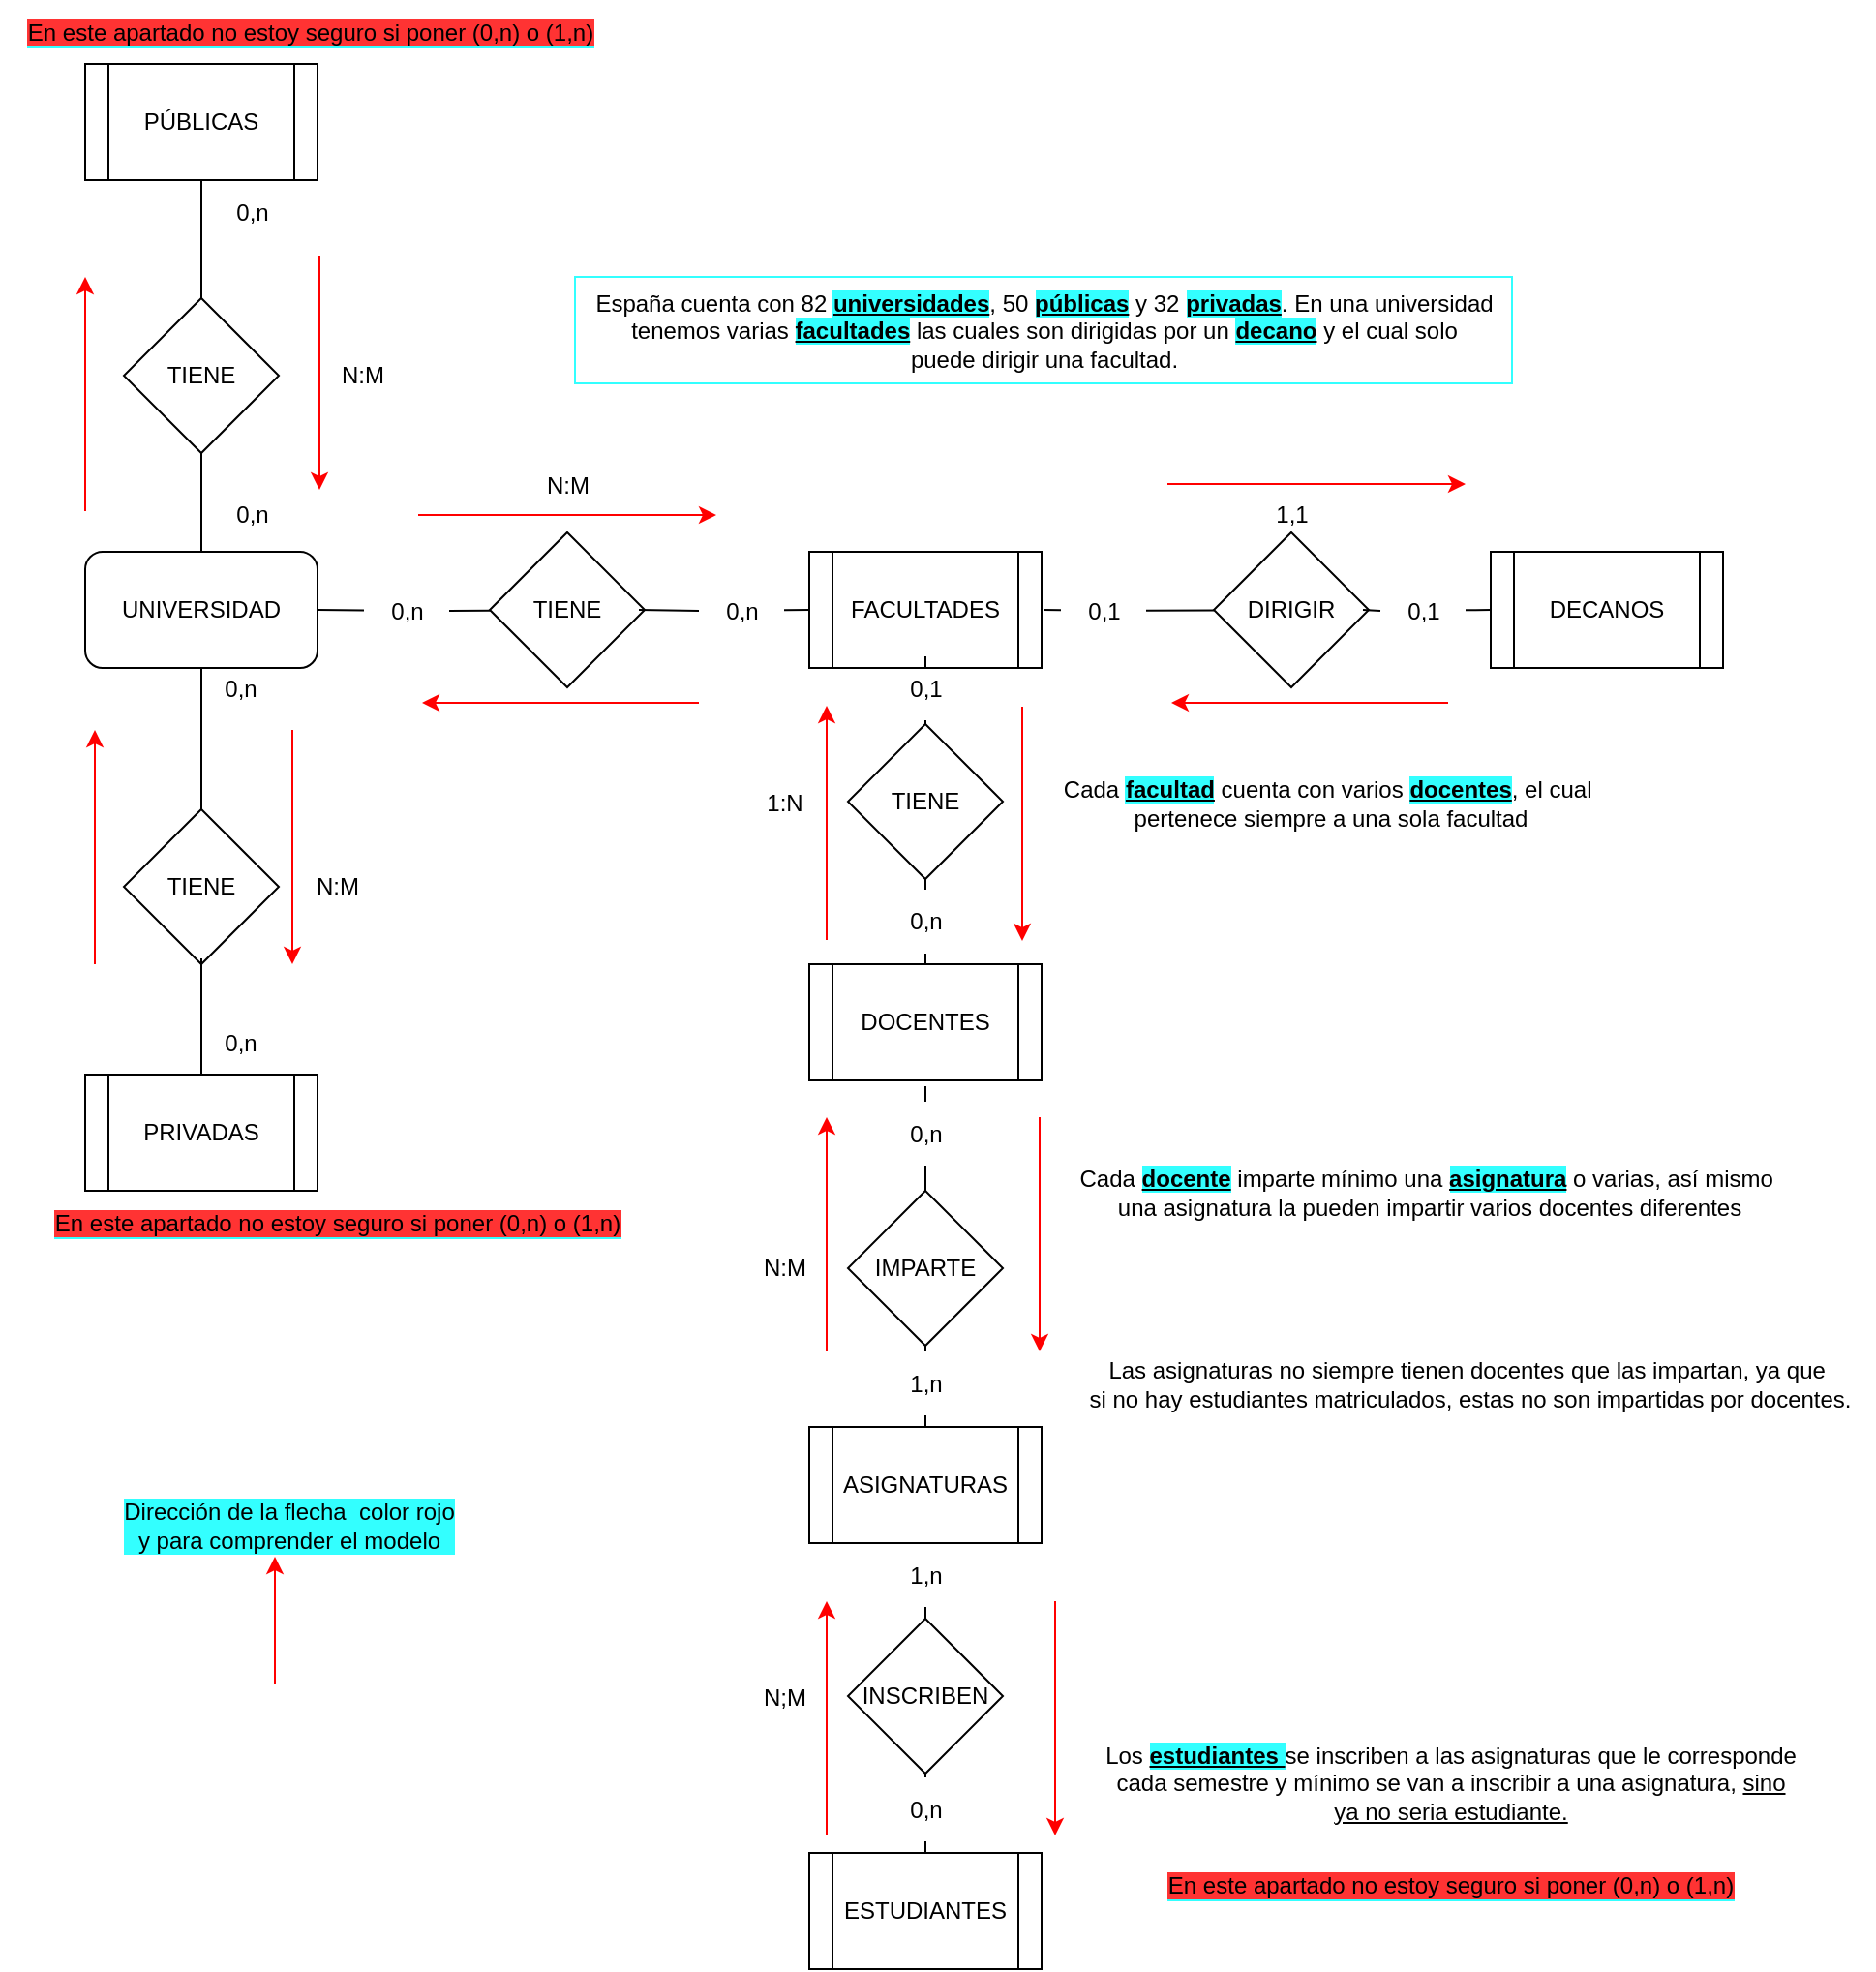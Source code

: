 <mxfile version="20.4.0" type="github">
  <diagram id="jKeX0tfKD5QEASLIKKK5" name="Page-1">
    <mxGraphModel dx="1504" dy="676" grid="1" gridSize="11" guides="1" tooltips="1" connect="1" arrows="1" fold="1" page="1" pageScale="1" pageWidth="1654" pageHeight="1169" math="0" shadow="0">
      <root>
        <mxCell id="0" />
        <mxCell id="1" parent="0" />
        <mxCell id="2wdHjYyYVPSdpzyVpULY-2" value="UNIVERSIDAD" style="rounded=1;whiteSpace=wrap;html=1;" vertex="1" parent="1">
          <mxGeometry x="44" y="384" width="120" height="60" as="geometry" />
        </mxCell>
        <mxCell id="2wdHjYyYVPSdpzyVpULY-4" value="PÚBLICAS" style="shape=process;whiteSpace=wrap;html=1;backgroundOutline=1;" vertex="1" parent="1">
          <mxGeometry x="44" y="132" width="120" height="60" as="geometry" />
        </mxCell>
        <mxCell id="2wdHjYyYVPSdpzyVpULY-5" value="PRIVADAS" style="shape=process;whiteSpace=wrap;html=1;backgroundOutline=1;" vertex="1" parent="1">
          <mxGeometry x="44" y="654" width="120" height="60" as="geometry" />
        </mxCell>
        <mxCell id="2wdHjYyYVPSdpzyVpULY-6" value="FACULTADES" style="shape=process;whiteSpace=wrap;html=1;backgroundOutline=1;" vertex="1" parent="1">
          <mxGeometry x="418" y="384" width="120" height="60" as="geometry" />
        </mxCell>
        <mxCell id="2wdHjYyYVPSdpzyVpULY-7" value="DECANOS" style="shape=process;whiteSpace=wrap;html=1;backgroundOutline=1;" vertex="1" parent="1">
          <mxGeometry x="770" y="384" width="120" height="60" as="geometry" />
        </mxCell>
        <mxCell id="2wdHjYyYVPSdpzyVpULY-8" value="DOCENTES" style="shape=process;whiteSpace=wrap;html=1;backgroundOutline=1;" vertex="1" parent="1">
          <mxGeometry x="418" y="597" width="120" height="60" as="geometry" />
        </mxCell>
        <mxCell id="2wdHjYyYVPSdpzyVpULY-9" value="ASIGNATURAS" style="shape=process;whiteSpace=wrap;html=1;backgroundOutline=1;" vertex="1" parent="1">
          <mxGeometry x="418" y="836" width="120" height="60" as="geometry" />
        </mxCell>
        <mxCell id="2wdHjYyYVPSdpzyVpULY-10" value="ESTUDIANTES" style="shape=process;whiteSpace=wrap;html=1;backgroundOutline=1;" vertex="1" parent="1">
          <mxGeometry x="418" y="1056" width="120" height="60" as="geometry" />
        </mxCell>
        <mxCell id="2wdHjYyYVPSdpzyVpULY-11" value="TIENE" style="rhombus;whiteSpace=wrap;html=1;" vertex="1" parent="1">
          <mxGeometry x="64" y="517" width="80" height="80" as="geometry" />
        </mxCell>
        <mxCell id="2wdHjYyYVPSdpzyVpULY-12" value="TIENE" style="rhombus;whiteSpace=wrap;html=1;" vertex="1" parent="1">
          <mxGeometry x="64" y="253" width="80" height="80" as="geometry" />
        </mxCell>
        <mxCell id="2wdHjYyYVPSdpzyVpULY-14" value="IMPARTE" style="rhombus;whiteSpace=wrap;html=1;" vertex="1" parent="1">
          <mxGeometry x="438" y="714" width="80" height="80" as="geometry" />
        </mxCell>
        <mxCell id="2wdHjYyYVPSdpzyVpULY-15" value="TIENE" style="rhombus;whiteSpace=wrap;html=1;" vertex="1" parent="1">
          <mxGeometry x="438" y="473" width="80" height="80" as="geometry" />
        </mxCell>
        <mxCell id="2wdHjYyYVPSdpzyVpULY-16" value="TIENE" style="rhombus;whiteSpace=wrap;html=1;" vertex="1" parent="1">
          <mxGeometry x="253" y="374" width="80" height="80" as="geometry" />
        </mxCell>
        <mxCell id="2wdHjYyYVPSdpzyVpULY-17" value="DIRIGIR" style="rhombus;whiteSpace=wrap;html=1;" vertex="1" parent="1">
          <mxGeometry x="627" y="374" width="80" height="80" as="geometry" />
        </mxCell>
        <mxCell id="2wdHjYyYVPSdpzyVpULY-18" value="INSCRIBEN" style="rhombus;whiteSpace=wrap;html=1;" vertex="1" parent="1">
          <mxGeometry x="438" y="935" width="80" height="80" as="geometry" />
        </mxCell>
        <mxCell id="2wdHjYyYVPSdpzyVpULY-21" value="" style="endArrow=none;html=1;rounded=0;entryX=0.5;entryY=1;entryDx=0;entryDy=0;exitX=0.5;exitY=0;exitDx=0;exitDy=0;" edge="1" parent="1" source="2wdHjYyYVPSdpzyVpULY-12" target="2wdHjYyYVPSdpzyVpULY-4">
          <mxGeometry width="50" height="50" relative="1" as="geometry">
            <mxPoint x="308" y="358" as="sourcePoint" />
            <mxPoint x="358" y="308" as="targetPoint" />
          </mxGeometry>
        </mxCell>
        <mxCell id="2wdHjYyYVPSdpzyVpULY-22" value="" style="endArrow=none;html=1;rounded=0;entryX=0.5;entryY=0;entryDx=0;entryDy=0;exitX=0.5;exitY=1;exitDx=0;exitDy=0;" edge="1" parent="1" source="2wdHjYyYVPSdpzyVpULY-12" target="2wdHjYyYVPSdpzyVpULY-2">
          <mxGeometry width="50" height="50" relative="1" as="geometry">
            <mxPoint x="110" y="341" as="sourcePoint" />
            <mxPoint x="115" y="203" as="targetPoint" />
          </mxGeometry>
        </mxCell>
        <mxCell id="2wdHjYyYVPSdpzyVpULY-23" value="" style="endArrow=none;html=1;rounded=0;entryX=0.5;entryY=1;entryDx=0;entryDy=0;exitX=0.5;exitY=0;exitDx=0;exitDy=0;" edge="1" parent="1" source="2wdHjYyYVPSdpzyVpULY-11" target="2wdHjYyYVPSdpzyVpULY-2">
          <mxGeometry width="50" height="50" relative="1" as="geometry">
            <mxPoint x="115" y="344" as="sourcePoint" />
            <mxPoint x="115" y="395" as="targetPoint" />
          </mxGeometry>
        </mxCell>
        <mxCell id="2wdHjYyYVPSdpzyVpULY-24" value="" style="endArrow=none;html=1;rounded=0;entryX=1;entryY=0.5;entryDx=0;entryDy=0;startArrow=none;" edge="1" parent="1" source="2wdHjYyYVPSdpzyVpULY-41" target="2wdHjYyYVPSdpzyVpULY-2">
          <mxGeometry width="50" height="50" relative="1" as="geometry">
            <mxPoint x="115" y="528" as="sourcePoint" />
            <mxPoint x="115" y="455" as="targetPoint" />
          </mxGeometry>
        </mxCell>
        <mxCell id="2wdHjYyYVPSdpzyVpULY-25" value="" style="endArrow=none;html=1;rounded=0;exitX=0;exitY=0.5;exitDx=0;exitDy=0;startArrow=none;" edge="1" parent="1" source="2wdHjYyYVPSdpzyVpULY-43">
          <mxGeometry width="50" height="50" relative="1" as="geometry">
            <mxPoint x="264" y="425" as="sourcePoint" />
            <mxPoint x="330" y="414" as="targetPoint" />
          </mxGeometry>
        </mxCell>
        <mxCell id="2wdHjYyYVPSdpzyVpULY-26" value="" style="endArrow=none;html=1;rounded=0;startArrow=none;" edge="1" parent="1" source="2wdHjYyYVPSdpzyVpULY-50" target="2wdHjYyYVPSdpzyVpULY-17">
          <mxGeometry width="50" height="50" relative="1" as="geometry">
            <mxPoint x="539" y="414" as="sourcePoint" />
            <mxPoint x="341" y="425" as="targetPoint" />
          </mxGeometry>
        </mxCell>
        <mxCell id="2wdHjYyYVPSdpzyVpULY-27" value="" style="endArrow=none;html=1;rounded=0;entryX=0;entryY=0.5;entryDx=0;entryDy=0;startArrow=none;" edge="1" parent="1" source="2wdHjYyYVPSdpzyVpULY-52" target="2wdHjYyYVPSdpzyVpULY-7">
          <mxGeometry width="50" height="50" relative="1" as="geometry">
            <mxPoint x="704" y="414" as="sourcePoint" />
            <mxPoint x="638" y="425" as="targetPoint" />
          </mxGeometry>
        </mxCell>
        <mxCell id="2wdHjYyYVPSdpzyVpULY-28" value="" style="endArrow=none;html=1;rounded=0;entryX=0.5;entryY=1;entryDx=0;entryDy=0;exitX=0.5;exitY=0;exitDx=0;exitDy=0;startArrow=none;" edge="1" parent="1" source="2wdHjYyYVPSdpzyVpULY-47" target="2wdHjYyYVPSdpzyVpULY-15">
          <mxGeometry width="50" height="50" relative="1" as="geometry">
            <mxPoint x="715" y="425" as="sourcePoint" />
            <mxPoint x="781" y="425" as="targetPoint" />
          </mxGeometry>
        </mxCell>
        <mxCell id="2wdHjYyYVPSdpzyVpULY-29" value="" style="endArrow=none;html=1;rounded=0;entryX=0.5;entryY=1;entryDx=0;entryDy=0;startArrow=none;" edge="1" parent="1" source="2wdHjYyYVPSdpzyVpULY-44" target="2wdHjYyYVPSdpzyVpULY-6">
          <mxGeometry width="50" height="50" relative="1" as="geometry">
            <mxPoint x="478" y="473" as="sourcePoint" />
            <mxPoint x="489" y="564" as="targetPoint" />
          </mxGeometry>
        </mxCell>
        <mxCell id="2wdHjYyYVPSdpzyVpULY-30" value="" style="endArrow=none;html=1;rounded=0;exitX=0.5;exitY=1;exitDx=0;exitDy=0;startArrow=none;" edge="1" parent="1" source="2wdHjYyYVPSdpzyVpULY-63" target="2wdHjYyYVPSdpzyVpULY-10">
          <mxGeometry width="50" height="50" relative="1" as="geometry">
            <mxPoint x="489" y="608" as="sourcePoint" />
            <mxPoint x="489" y="564" as="targetPoint" />
          </mxGeometry>
        </mxCell>
        <mxCell id="2wdHjYyYVPSdpzyVpULY-31" value="" style="endArrow=none;html=1;rounded=0;entryX=0.5;entryY=0;entryDx=0;entryDy=0;exitX=0.5;exitY=1;exitDx=0;exitDy=0;startArrow=none;" edge="1" parent="1" source="2wdHjYyYVPSdpzyVpULY-60" target="2wdHjYyYVPSdpzyVpULY-18">
          <mxGeometry width="50" height="50" relative="1" as="geometry">
            <mxPoint x="633" y="880" as="sourcePoint" />
            <mxPoint x="561" y="968" as="targetPoint" />
          </mxGeometry>
        </mxCell>
        <mxCell id="2wdHjYyYVPSdpzyVpULY-32" value="" style="endArrow=none;html=1;rounded=0;entryX=0.5;entryY=0;entryDx=0;entryDy=0;exitX=0.5;exitY=1;exitDx=0;exitDy=0;startArrow=none;" edge="1" parent="1" source="2wdHjYyYVPSdpzyVpULY-57" target="2wdHjYyYVPSdpzyVpULY-9">
          <mxGeometry width="50" height="50" relative="1" as="geometry">
            <mxPoint x="627" y="748" as="sourcePoint" />
            <mxPoint x="555" y="836" as="targetPoint" />
          </mxGeometry>
        </mxCell>
        <mxCell id="2wdHjYyYVPSdpzyVpULY-33" value="" style="endArrow=none;html=1;rounded=0;startArrow=none;" edge="1" parent="1" source="2wdHjYyYVPSdpzyVpULY-55" target="2wdHjYyYVPSdpzyVpULY-14">
          <mxGeometry width="50" height="50" relative="1" as="geometry">
            <mxPoint x="478" y="660" as="sourcePoint" />
            <mxPoint x="484" y="714" as="targetPoint" />
          </mxGeometry>
        </mxCell>
        <mxCell id="2wdHjYyYVPSdpzyVpULY-34" value="" style="endArrow=none;html=1;rounded=0;exitX=0.5;exitY=0;exitDx=0;exitDy=0;" edge="1" parent="1" source="2wdHjYyYVPSdpzyVpULY-5">
          <mxGeometry width="50" height="50" relative="1" as="geometry">
            <mxPoint x="115" y="528" as="sourcePoint" />
            <mxPoint x="104" y="594" as="targetPoint" />
          </mxGeometry>
        </mxCell>
        <mxCell id="2wdHjYyYVPSdpzyVpULY-35" value="0,n" style="text;html=1;resizable=0;autosize=1;align=center;verticalAlign=middle;points=[];fillColor=none;strokeColor=none;rounded=0;" vertex="1" parent="1">
          <mxGeometry x="108" y="192" width="44" height="33" as="geometry" />
        </mxCell>
        <mxCell id="2wdHjYyYVPSdpzyVpULY-36" value="N:M" style="text;html=1;resizable=0;autosize=1;align=center;verticalAlign=middle;points=[];fillColor=none;strokeColor=none;rounded=0;" vertex="1" parent="1">
          <mxGeometry x="165" y="276.5" width="44" height="33" as="geometry" />
        </mxCell>
        <mxCell id="2wdHjYyYVPSdpzyVpULY-37" value="0,n" style="text;html=1;resizable=0;autosize=1;align=center;verticalAlign=middle;points=[];fillColor=none;strokeColor=none;rounded=0;" vertex="1" parent="1">
          <mxGeometry x="108" y="348" width="44" height="33" as="geometry" />
        </mxCell>
        <mxCell id="2wdHjYyYVPSdpzyVpULY-38" value="0,n" style="text;html=1;resizable=0;autosize=1;align=center;verticalAlign=middle;points=[];fillColor=none;strokeColor=none;rounded=0;" vertex="1" parent="1">
          <mxGeometry x="102" y="438" width="44" height="33" as="geometry" />
        </mxCell>
        <mxCell id="2wdHjYyYVPSdpzyVpULY-39" value="N:M" style="text;html=1;resizable=0;autosize=1;align=center;verticalAlign=middle;points=[];fillColor=none;strokeColor=none;rounded=0;" vertex="1" parent="1">
          <mxGeometry x="152" y="540.5" width="44" height="33" as="geometry" />
        </mxCell>
        <mxCell id="2wdHjYyYVPSdpzyVpULY-40" value="0,n" style="text;html=1;resizable=0;autosize=1;align=center;verticalAlign=middle;points=[];fillColor=none;strokeColor=none;rounded=0;" vertex="1" parent="1">
          <mxGeometry x="102" y="621" width="44" height="33" as="geometry" />
        </mxCell>
        <mxCell id="2wdHjYyYVPSdpzyVpULY-41" value="0,n" style="text;html=1;resizable=0;autosize=1;align=center;verticalAlign=middle;points=[];fillColor=none;strokeColor=none;rounded=0;" vertex="1" parent="1">
          <mxGeometry x="188" y="398" width="44" height="33" as="geometry" />
        </mxCell>
        <mxCell id="2wdHjYyYVPSdpzyVpULY-42" value="" style="endArrow=none;html=1;rounded=0;entryX=1;entryY=0.5;entryDx=0;entryDy=0;" edge="1" parent="1" source="2wdHjYyYVPSdpzyVpULY-16" target="2wdHjYyYVPSdpzyVpULY-41">
          <mxGeometry width="50" height="50" relative="1" as="geometry">
            <mxPoint x="253" y="414" as="sourcePoint" />
            <mxPoint x="164" y="414" as="targetPoint" />
          </mxGeometry>
        </mxCell>
        <mxCell id="2wdHjYyYVPSdpzyVpULY-44" value="0,1" style="text;html=1;resizable=0;autosize=1;align=center;verticalAlign=middle;points=[];fillColor=none;strokeColor=none;rounded=0;" vertex="1" parent="1">
          <mxGeometry x="456" y="438" width="44" height="33" as="geometry" />
        </mxCell>
        <mxCell id="2wdHjYyYVPSdpzyVpULY-45" value="" style="endArrow=none;html=1;rounded=0;entryX=0.5;entryY=1;entryDx=0;entryDy=0;" edge="1" parent="1" target="2wdHjYyYVPSdpzyVpULY-44">
          <mxGeometry width="50" height="50" relative="1" as="geometry">
            <mxPoint x="478" y="473" as="sourcePoint" />
            <mxPoint x="478" y="444" as="targetPoint" />
          </mxGeometry>
        </mxCell>
        <mxCell id="2wdHjYyYVPSdpzyVpULY-43" value="0,n" style="text;html=1;resizable=0;autosize=1;align=center;verticalAlign=middle;points=[];fillColor=none;strokeColor=none;rounded=0;" vertex="1" parent="1">
          <mxGeometry x="361" y="398" width="44" height="33" as="geometry" />
        </mxCell>
        <mxCell id="2wdHjYyYVPSdpzyVpULY-46" value="" style="endArrow=none;html=1;rounded=0;exitX=0;exitY=0.5;exitDx=0;exitDy=0;" edge="1" parent="1" source="2wdHjYyYVPSdpzyVpULY-6" target="2wdHjYyYVPSdpzyVpULY-43">
          <mxGeometry width="50" height="50" relative="1" as="geometry">
            <mxPoint x="418" y="414" as="sourcePoint" />
            <mxPoint x="330" y="414" as="targetPoint" />
          </mxGeometry>
        </mxCell>
        <mxCell id="2wdHjYyYVPSdpzyVpULY-47" value="0,n" style="text;html=1;resizable=0;autosize=1;align=center;verticalAlign=middle;points=[];fillColor=none;strokeColor=none;rounded=0;" vertex="1" parent="1">
          <mxGeometry x="456" y="558.5" width="44" height="33" as="geometry" />
        </mxCell>
        <mxCell id="2wdHjYyYVPSdpzyVpULY-48" value="" style="endArrow=none;html=1;rounded=0;entryX=0.5;entryY=1;entryDx=0;entryDy=0;exitX=0.5;exitY=0;exitDx=0;exitDy=0;" edge="1" parent="1" source="2wdHjYyYVPSdpzyVpULY-8" target="2wdHjYyYVPSdpzyVpULY-47">
          <mxGeometry width="50" height="50" relative="1" as="geometry">
            <mxPoint x="478" y="597" as="sourcePoint" />
            <mxPoint x="478" y="553" as="targetPoint" />
          </mxGeometry>
        </mxCell>
        <mxCell id="2wdHjYyYVPSdpzyVpULY-49" value="1:N" style="text;html=1;resizable=0;autosize=1;align=center;verticalAlign=middle;points=[];fillColor=none;strokeColor=none;rounded=0;" vertex="1" parent="1">
          <mxGeometry x="383" y="497" width="44" height="33" as="geometry" />
        </mxCell>
        <mxCell id="2wdHjYyYVPSdpzyVpULY-50" value="0,1" style="text;html=1;resizable=0;autosize=1;align=center;verticalAlign=middle;points=[];fillColor=none;strokeColor=none;rounded=0;" vertex="1" parent="1">
          <mxGeometry x="548" y="398" width="44" height="33" as="geometry" />
        </mxCell>
        <mxCell id="2wdHjYyYVPSdpzyVpULY-51" value="" style="endArrow=none;html=1;rounded=0;" edge="1" parent="1" target="2wdHjYyYVPSdpzyVpULY-50">
          <mxGeometry width="50" height="50" relative="1" as="geometry">
            <mxPoint x="539" y="414" as="sourcePoint" />
            <mxPoint x="627" y="414" as="targetPoint" />
          </mxGeometry>
        </mxCell>
        <mxCell id="2wdHjYyYVPSdpzyVpULY-52" value="0,1" style="text;html=1;resizable=0;autosize=1;align=center;verticalAlign=middle;points=[];fillColor=none;strokeColor=none;rounded=0;" vertex="1" parent="1">
          <mxGeometry x="713" y="398" width="44" height="33" as="geometry" />
        </mxCell>
        <mxCell id="2wdHjYyYVPSdpzyVpULY-53" value="" style="endArrow=none;html=1;rounded=0;entryX=0;entryY=0.5;entryDx=0;entryDy=0;" edge="1" parent="1" target="2wdHjYyYVPSdpzyVpULY-52">
          <mxGeometry width="50" height="50" relative="1" as="geometry">
            <mxPoint x="704" y="414" as="sourcePoint" />
            <mxPoint x="770" y="414" as="targetPoint" />
          </mxGeometry>
        </mxCell>
        <mxCell id="2wdHjYyYVPSdpzyVpULY-54" value="1,1" style="text;html=1;resizable=0;autosize=1;align=center;verticalAlign=middle;points=[];fillColor=none;strokeColor=none;rounded=0;" vertex="1" parent="1">
          <mxGeometry x="645" y="348" width="44" height="33" as="geometry" />
        </mxCell>
        <mxCell id="2wdHjYyYVPSdpzyVpULY-55" value="0,n" style="text;html=1;resizable=0;autosize=1;align=center;verticalAlign=middle;points=[];fillColor=none;strokeColor=none;rounded=0;" vertex="1" parent="1">
          <mxGeometry x="456" y="668" width="44" height="33" as="geometry" />
        </mxCell>
        <mxCell id="2wdHjYyYVPSdpzyVpULY-56" value="" style="endArrow=none;html=1;rounded=0;" edge="1" parent="1" target="2wdHjYyYVPSdpzyVpULY-55">
          <mxGeometry width="50" height="50" relative="1" as="geometry">
            <mxPoint x="478" y="660" as="sourcePoint" />
            <mxPoint x="478" y="714" as="targetPoint" />
          </mxGeometry>
        </mxCell>
        <mxCell id="2wdHjYyYVPSdpzyVpULY-58" value="N:M" style="text;html=1;resizable=0;autosize=1;align=center;verticalAlign=middle;points=[];fillColor=none;strokeColor=none;rounded=0;" vertex="1" parent="1">
          <mxGeometry x="383" y="737.5" width="44" height="33" as="geometry" />
        </mxCell>
        <mxCell id="2wdHjYyYVPSdpzyVpULY-57" value="1,n" style="text;html=1;resizable=0;autosize=1;align=center;verticalAlign=middle;points=[];fillColor=none;strokeColor=none;rounded=0;" vertex="1" parent="1">
          <mxGeometry x="456" y="797" width="44" height="33" as="geometry" />
        </mxCell>
        <mxCell id="2wdHjYyYVPSdpzyVpULY-59" value="" style="endArrow=none;html=1;rounded=0;entryX=0.5;entryY=0;entryDx=0;entryDy=0;exitX=0.5;exitY=1;exitDx=0;exitDy=0;" edge="1" parent="1" source="2wdHjYyYVPSdpzyVpULY-14" target="2wdHjYyYVPSdpzyVpULY-57">
          <mxGeometry width="50" height="50" relative="1" as="geometry">
            <mxPoint x="478" y="794" as="sourcePoint" />
            <mxPoint x="478" y="836" as="targetPoint" />
          </mxGeometry>
        </mxCell>
        <mxCell id="2wdHjYyYVPSdpzyVpULY-60" value="1,n" style="text;html=1;resizable=0;autosize=1;align=center;verticalAlign=middle;points=[];fillColor=none;strokeColor=none;rounded=0;" vertex="1" parent="1">
          <mxGeometry x="456" y="896" width="44" height="33" as="geometry" />
        </mxCell>
        <mxCell id="2wdHjYyYVPSdpzyVpULY-61" value="" style="endArrow=none;html=1;rounded=0;entryX=0.5;entryY=0;entryDx=0;entryDy=0;exitX=0.5;exitY=1;exitDx=0;exitDy=0;" edge="1" parent="1" source="2wdHjYyYVPSdpzyVpULY-9" target="2wdHjYyYVPSdpzyVpULY-60">
          <mxGeometry width="50" height="50" relative="1" as="geometry">
            <mxPoint x="478" y="896" as="sourcePoint" />
            <mxPoint x="478" y="935" as="targetPoint" />
          </mxGeometry>
        </mxCell>
        <mxCell id="2wdHjYyYVPSdpzyVpULY-62" value="N;M" style="text;html=1;resizable=0;autosize=1;align=center;verticalAlign=middle;points=[];fillColor=none;strokeColor=none;rounded=0;" vertex="1" parent="1">
          <mxGeometry x="383" y="959" width="44" height="33" as="geometry" />
        </mxCell>
        <mxCell id="2wdHjYyYVPSdpzyVpULY-63" value="0,n" style="text;html=1;resizable=0;autosize=1;align=center;verticalAlign=middle;points=[];fillColor=none;strokeColor=none;rounded=0;" vertex="1" parent="1">
          <mxGeometry x="456" y="1017" width="44" height="33" as="geometry" />
        </mxCell>
        <mxCell id="2wdHjYyYVPSdpzyVpULY-64" value="" style="endArrow=none;html=1;rounded=0;exitX=0.5;exitY=1;exitDx=0;exitDy=0;" edge="1" parent="1" source="2wdHjYyYVPSdpzyVpULY-18" target="2wdHjYyYVPSdpzyVpULY-63">
          <mxGeometry width="50" height="50" relative="1" as="geometry">
            <mxPoint x="478" y="1015" as="sourcePoint" />
            <mxPoint x="478" y="1056" as="targetPoint" />
          </mxGeometry>
        </mxCell>
        <mxCell id="2wdHjYyYVPSdpzyVpULY-65" value="N:M" style="text;html=1;resizable=0;autosize=1;align=center;verticalAlign=middle;points=[];fillColor=none;strokeColor=none;rounded=0;" vertex="1" parent="1">
          <mxGeometry x="271" y="333" width="44" height="33" as="geometry" />
        </mxCell>
        <mxCell id="2wdHjYyYVPSdpzyVpULY-66" value="Los &lt;b&gt;&lt;u style=&quot;background-color: rgb(51, 255, 255);&quot;&gt;estudiantes &lt;/u&gt;&lt;/b&gt;se inscriben a las asignaturas que le corresponde&lt;br&gt;cada semestre y mínimo se van a inscribir a una asignatura, &lt;u&gt;sino&lt;br&gt;ya no seria estudiante.&lt;/u&gt;" style="text;html=1;resizable=0;autosize=1;align=center;verticalAlign=middle;points=[];fillColor=none;strokeColor=none;rounded=0;" vertex="1" parent="1">
          <mxGeometry x="556" y="992" width="385" height="55" as="geometry" />
        </mxCell>
        <mxCell id="2wdHjYyYVPSdpzyVpULY-67" value="Las asignaturas no siempre tienen docentes que las impartan, ya que&amp;nbsp;&lt;br&gt;si no hay estudiantes matriculados, estas no son impartidas por docentes." style="text;html=1;resizable=0;autosize=1;align=center;verticalAlign=middle;points=[];fillColor=none;strokeColor=none;rounded=0;" vertex="1" parent="1">
          <mxGeometry x="550" y="792" width="418" height="44" as="geometry" />
        </mxCell>
        <mxCell id="2wdHjYyYVPSdpzyVpULY-68" value="Cada &lt;b style=&quot;background-color: rgb(51, 255, 255);&quot;&gt;&lt;u&gt;docente&lt;/u&gt;&lt;/b&gt; imparte mínimo una &lt;span style=&quot;background-color: rgb(51, 255, 255);&quot;&gt;&lt;b&gt;&lt;u&gt;asignatura&lt;/u&gt;&lt;/b&gt;&lt;/span&gt; o varias, así mismo&amp;nbsp;&lt;br&gt;una asignatura la pueden impartir varios docentes diferentes" style="text;html=1;resizable=0;autosize=1;align=center;verticalAlign=middle;points=[];fillColor=none;strokeColor=none;rounded=0;" vertex="1" parent="1">
          <mxGeometry x="545" y="693" width="385" height="44" as="geometry" />
        </mxCell>
        <mxCell id="2wdHjYyYVPSdpzyVpULY-69" value="Cada &lt;b&gt;&lt;u style=&quot;background-color: rgb(51, 255, 255);&quot;&gt;facultad&lt;/u&gt;&lt;/b&gt; cuenta con varios &lt;b&gt;&lt;u style=&quot;background-color: rgb(51, 255, 255);&quot;&gt;docentes&lt;/u&gt;&lt;/b&gt;, el cual&amp;nbsp;&lt;br&gt;pertenece siempre a una sola facultad" style="text;html=1;resizable=0;autosize=1;align=center;verticalAlign=middle;points=[];fillColor=none;strokeColor=none;rounded=0;" vertex="1" parent="1">
          <mxGeometry x="538" y="491.5" width="297" height="44" as="geometry" />
        </mxCell>
        <mxCell id="2wdHjYyYVPSdpzyVpULY-70" value="España cuenta con 82 &lt;u&gt;&lt;b style=&quot;background-color: rgb(51, 255, 255);&quot;&gt;universidades&lt;/b&gt;&lt;/u&gt;, 50 &lt;span style=&quot;background-color: rgb(51, 255, 255);&quot;&gt;&lt;u&gt;&lt;b&gt;públicas&lt;/b&gt;&lt;/u&gt;&lt;/span&gt; y 32 &lt;b&gt;&lt;u style=&quot;background-color: rgb(51, 255, 255);&quot;&gt;privadas&lt;/u&gt;&lt;/b&gt;. En una universidad&lt;br&gt;tenemos varias &lt;b&gt;&lt;u style=&quot;background-color: rgb(51, 255, 255);&quot;&gt;facultades&lt;/u&gt;&lt;/b&gt; las cuales son dirigidas por un &lt;u&gt;&lt;b style=&quot;background-color: rgb(51, 255, 255);&quot;&gt;decano&lt;/b&gt;&lt;/u&gt; y el cual solo&lt;br&gt;puede dirigir una facultad." style="text;html=1;resizable=0;autosize=1;align=center;verticalAlign=middle;points=[];fillColor=none;strokeColor=#33FFFF;rounded=0;" vertex="1" parent="1">
          <mxGeometry x="297" y="242" width="484" height="55" as="geometry" />
        </mxCell>
        <mxCell id="2wdHjYyYVPSdpzyVpULY-71" value="&lt;span style=&quot;background-color: rgb(255, 51, 51);&quot;&gt;En este apartado no estoy seguro si poner (0,n) o (1,n)&lt;/span&gt;" style="text;html=1;resizable=0;autosize=1;align=center;verticalAlign=middle;points=[];fillColor=none;strokeColor=none;rounded=0;labelBackgroundColor=#33FFFF;" vertex="1" parent="1">
          <mxGeometry x="589" y="1056" width="319" height="33" as="geometry" />
        </mxCell>
        <mxCell id="2wdHjYyYVPSdpzyVpULY-72" value="" style="endArrow=classic;html=1;rounded=0;strokeColor=#FF0000;" edge="1" parent="1">
          <mxGeometry width="50" height="50" relative="1" as="geometry">
            <mxPoint x="142" y="969" as="sourcePoint" />
            <mxPoint x="142" y="903" as="targetPoint" />
          </mxGeometry>
        </mxCell>
        <mxCell id="2wdHjYyYVPSdpzyVpULY-73" value="Dirección de la flecha&amp;nbsp; color rojo &lt;br&gt;y para comprender el modelo" style="text;html=1;resizable=0;autosize=1;align=center;verticalAlign=middle;points=[];fillColor=none;strokeColor=none;rounded=0;labelBackgroundColor=#33FFFF;" vertex="1" parent="1">
          <mxGeometry x="50" y="865" width="198" height="44" as="geometry" />
        </mxCell>
        <mxCell id="2wdHjYyYVPSdpzyVpULY-74" value="" style="endArrow=classic;html=1;rounded=0;strokeColor=#FF0000;" edge="1" parent="1">
          <mxGeometry width="50" height="50" relative="1" as="geometry">
            <mxPoint x="44" y="363" as="sourcePoint" />
            <mxPoint x="44" y="242" as="targetPoint" />
          </mxGeometry>
        </mxCell>
        <mxCell id="2wdHjYyYVPSdpzyVpULY-75" value="" style="endArrow=classic;html=1;rounded=0;strokeColor=#FF0000;" edge="1" parent="1">
          <mxGeometry width="50" height="50" relative="1" as="geometry">
            <mxPoint x="165" y="231" as="sourcePoint" />
            <mxPoint x="165" y="352" as="targetPoint" />
          </mxGeometry>
        </mxCell>
        <mxCell id="2wdHjYyYVPSdpzyVpULY-76" value="" style="endArrow=classic;html=1;rounded=0;strokeColor=#FF0000;" edge="1" parent="1">
          <mxGeometry width="50" height="50" relative="1" as="geometry">
            <mxPoint x="216" y="365" as="sourcePoint" />
            <mxPoint x="370" y="365" as="targetPoint" />
          </mxGeometry>
        </mxCell>
        <mxCell id="2wdHjYyYVPSdpzyVpULY-77" value="" style="endArrow=classic;html=1;rounded=0;strokeColor=#FF0000;" edge="1" parent="1">
          <mxGeometry width="50" height="50" relative="1" as="geometry">
            <mxPoint x="361" y="462" as="sourcePoint" />
            <mxPoint x="218" y="462" as="targetPoint" />
          </mxGeometry>
        </mxCell>
        <mxCell id="2wdHjYyYVPSdpzyVpULY-78" value="" style="endArrow=classic;html=1;rounded=0;strokeColor=#FF0000;" edge="1" parent="1">
          <mxGeometry width="50" height="50" relative="1" as="geometry">
            <mxPoint x="49" y="597" as="sourcePoint" />
            <mxPoint x="49" y="476" as="targetPoint" />
          </mxGeometry>
        </mxCell>
        <mxCell id="2wdHjYyYVPSdpzyVpULY-79" value="" style="endArrow=classic;html=1;rounded=0;strokeColor=#FF0000;" edge="1" parent="1">
          <mxGeometry width="50" height="50" relative="1" as="geometry">
            <mxPoint x="151" y="476" as="sourcePoint" />
            <mxPoint x="151" y="597" as="targetPoint" />
          </mxGeometry>
        </mxCell>
        <mxCell id="2wdHjYyYVPSdpzyVpULY-80" value="" style="endArrow=classic;html=1;rounded=0;strokeColor=#FF0000;" edge="1" parent="1">
          <mxGeometry width="50" height="50" relative="1" as="geometry">
            <mxPoint x="528" y="464" as="sourcePoint" />
            <mxPoint x="528" y="585" as="targetPoint" />
          </mxGeometry>
        </mxCell>
        <mxCell id="2wdHjYyYVPSdpzyVpULY-81" value="" style="endArrow=classic;html=1;rounded=0;strokeColor=#FF0000;" edge="1" parent="1">
          <mxGeometry width="50" height="50" relative="1" as="geometry">
            <mxPoint x="537" y="676" as="sourcePoint" />
            <mxPoint x="537" y="797" as="targetPoint" />
          </mxGeometry>
        </mxCell>
        <mxCell id="2wdHjYyYVPSdpzyVpULY-82" value="" style="endArrow=classic;html=1;rounded=0;strokeColor=#FF0000;" edge="1" parent="1">
          <mxGeometry width="50" height="50" relative="1" as="geometry">
            <mxPoint x="545" y="926" as="sourcePoint" />
            <mxPoint x="545" y="1047" as="targetPoint" />
          </mxGeometry>
        </mxCell>
        <mxCell id="2wdHjYyYVPSdpzyVpULY-83" value="" style="endArrow=classic;html=1;rounded=0;strokeColor=#FF0000;" edge="1" parent="1">
          <mxGeometry width="50" height="50" relative="1" as="geometry">
            <mxPoint x="427" y="1047" as="sourcePoint" />
            <mxPoint x="427" y="926" as="targetPoint" />
          </mxGeometry>
        </mxCell>
        <mxCell id="2wdHjYyYVPSdpzyVpULY-84" value="" style="endArrow=classic;html=1;rounded=0;strokeColor=#FF0000;" edge="1" parent="1">
          <mxGeometry width="50" height="50" relative="1" as="geometry">
            <mxPoint x="427" y="797" as="sourcePoint" />
            <mxPoint x="427" y="676" as="targetPoint" />
          </mxGeometry>
        </mxCell>
        <mxCell id="2wdHjYyYVPSdpzyVpULY-85" value="" style="endArrow=classic;html=1;rounded=0;strokeColor=#FF0000;" edge="1" parent="1">
          <mxGeometry width="50" height="50" relative="1" as="geometry">
            <mxPoint x="427" y="584.5" as="sourcePoint" />
            <mxPoint x="427" y="463.5" as="targetPoint" />
          </mxGeometry>
        </mxCell>
        <mxCell id="2wdHjYyYVPSdpzyVpULY-86" value="" style="endArrow=classic;html=1;rounded=0;strokeColor=#FF0000;" edge="1" parent="1">
          <mxGeometry width="50" height="50" relative="1" as="geometry">
            <mxPoint x="603" y="349" as="sourcePoint" />
            <mxPoint x="757" y="349" as="targetPoint" />
          </mxGeometry>
        </mxCell>
        <mxCell id="2wdHjYyYVPSdpzyVpULY-87" value="" style="endArrow=classic;html=1;rounded=0;strokeColor=#FF0000;" edge="1" parent="1">
          <mxGeometry width="50" height="50" relative="1" as="geometry">
            <mxPoint x="748" y="462" as="sourcePoint" />
            <mxPoint x="605" y="462" as="targetPoint" />
          </mxGeometry>
        </mxCell>
        <mxCell id="2wdHjYyYVPSdpzyVpULY-88" value="&lt;span style=&quot;background-color: rgb(255, 51, 51);&quot;&gt;En este apartado no estoy seguro si poner (0,n) o (1,n)&lt;/span&gt;" style="text;html=1;resizable=0;autosize=1;align=center;verticalAlign=middle;points=[];fillColor=none;strokeColor=none;rounded=0;labelBackgroundColor=#33FFFF;" vertex="1" parent="1">
          <mxGeometry y="99" width="319" height="33" as="geometry" />
        </mxCell>
        <mxCell id="2wdHjYyYVPSdpzyVpULY-89" value="&lt;span style=&quot;background-color: rgb(255, 51, 51);&quot;&gt;En este apartado no estoy seguro si poner (0,n) o (1,n)&lt;/span&gt;" style="text;html=1;resizable=0;autosize=1;align=center;verticalAlign=middle;points=[];fillColor=none;strokeColor=none;rounded=0;labelBackgroundColor=#33FFFF;" vertex="1" parent="1">
          <mxGeometry x="14.5" y="714" width="319" height="33" as="geometry" />
        </mxCell>
      </root>
    </mxGraphModel>
  </diagram>
</mxfile>

